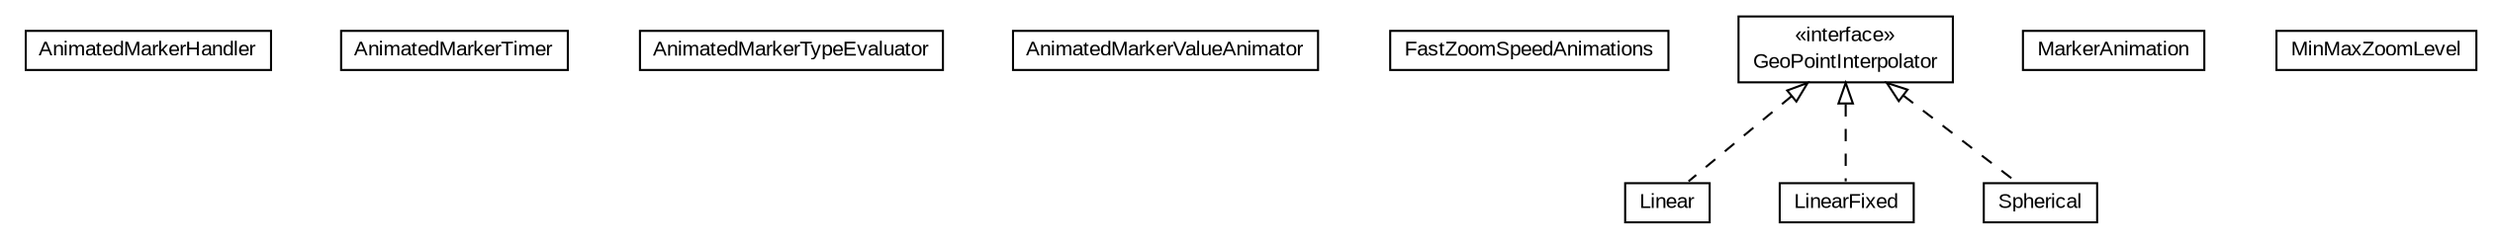 #!/usr/local/bin/dot
#
# Class diagram 
# Generated by UMLGraph version R5_6-24-gf6e263 (http://www.umlgraph.org/)
#

digraph G {
	edge [fontname="arial",fontsize=10,labelfontname="arial",labelfontsize=10];
	node [fontname="arial",fontsize=10,shape=plaintext];
	nodesep=0.25;
	ranksep=0.5;
	// org.osmdroid.samplefragments.animations.AnimatedMarkerHandler
	c2258 [label=<<table title="org.osmdroid.samplefragments.animations.AnimatedMarkerHandler" border="0" cellborder="1" cellspacing="0" cellpadding="2" port="p" href="./AnimatedMarkerHandler.html">
		<tr><td><table border="0" cellspacing="0" cellpadding="1">
<tr><td align="center" balign="center"> AnimatedMarkerHandler </td></tr>
		</table></td></tr>
		</table>>, URL="./AnimatedMarkerHandler.html", fontname="arial", fontcolor="black", fontsize=10.0];
	// org.osmdroid.samplefragments.animations.AnimatedMarkerTimer
	c2259 [label=<<table title="org.osmdroid.samplefragments.animations.AnimatedMarkerTimer" border="0" cellborder="1" cellspacing="0" cellpadding="2" port="p" href="./AnimatedMarkerTimer.html">
		<tr><td><table border="0" cellspacing="0" cellpadding="1">
<tr><td align="center" balign="center"> AnimatedMarkerTimer </td></tr>
		</table></td></tr>
		</table>>, URL="./AnimatedMarkerTimer.html", fontname="arial", fontcolor="black", fontsize=10.0];
	// org.osmdroid.samplefragments.animations.AnimatedMarkerTypeEvaluator
	c2260 [label=<<table title="org.osmdroid.samplefragments.animations.AnimatedMarkerTypeEvaluator" border="0" cellborder="1" cellspacing="0" cellpadding="2" port="p" href="./AnimatedMarkerTypeEvaluator.html">
		<tr><td><table border="0" cellspacing="0" cellpadding="1">
<tr><td align="center" balign="center"> AnimatedMarkerTypeEvaluator </td></tr>
		</table></td></tr>
		</table>>, URL="./AnimatedMarkerTypeEvaluator.html", fontname="arial", fontcolor="black", fontsize=10.0];
	// org.osmdroid.samplefragments.animations.AnimatedMarkerValueAnimator
	c2261 [label=<<table title="org.osmdroid.samplefragments.animations.AnimatedMarkerValueAnimator" border="0" cellborder="1" cellspacing="0" cellpadding="2" port="p" href="./AnimatedMarkerValueAnimator.html">
		<tr><td><table border="0" cellspacing="0" cellpadding="1">
<tr><td align="center" balign="center"> AnimatedMarkerValueAnimator </td></tr>
		</table></td></tr>
		</table>>, URL="./AnimatedMarkerValueAnimator.html", fontname="arial", fontcolor="black", fontsize=10.0];
	// org.osmdroid.samplefragments.animations.FastZoomSpeedAnimations
	c2262 [label=<<table title="org.osmdroid.samplefragments.animations.FastZoomSpeedAnimations" border="0" cellborder="1" cellspacing="0" cellpadding="2" port="p" href="./FastZoomSpeedAnimations.html">
		<tr><td><table border="0" cellspacing="0" cellpadding="1">
<tr><td align="center" balign="center"> FastZoomSpeedAnimations </td></tr>
		</table></td></tr>
		</table>>, URL="./FastZoomSpeedAnimations.html", fontname="arial", fontcolor="black", fontsize=10.0];
	// org.osmdroid.samplefragments.animations.GeoPointInterpolator
	c2263 [label=<<table title="org.osmdroid.samplefragments.animations.GeoPointInterpolator" border="0" cellborder="1" cellspacing="0" cellpadding="2" port="p" href="./GeoPointInterpolator.html">
		<tr><td><table border="0" cellspacing="0" cellpadding="1">
<tr><td align="center" balign="center"> &#171;interface&#187; </td></tr>
<tr><td align="center" balign="center"> GeoPointInterpolator </td></tr>
		</table></td></tr>
		</table>>, URL="./GeoPointInterpolator.html", fontname="arial", fontcolor="black", fontsize=10.0];
	// org.osmdroid.samplefragments.animations.GeoPointInterpolator.Linear
	c2264 [label=<<table title="org.osmdroid.samplefragments.animations.GeoPointInterpolator.Linear" border="0" cellborder="1" cellspacing="0" cellpadding="2" port="p" href="./GeoPointInterpolator.Linear.html">
		<tr><td><table border="0" cellspacing="0" cellpadding="1">
<tr><td align="center" balign="center"> Linear </td></tr>
		</table></td></tr>
		</table>>, URL="./GeoPointInterpolator.Linear.html", fontname="arial", fontcolor="black", fontsize=10.0];
	// org.osmdroid.samplefragments.animations.GeoPointInterpolator.LinearFixed
	c2265 [label=<<table title="org.osmdroid.samplefragments.animations.GeoPointInterpolator.LinearFixed" border="0" cellborder="1" cellspacing="0" cellpadding="2" port="p" href="./GeoPointInterpolator.LinearFixed.html">
		<tr><td><table border="0" cellspacing="0" cellpadding="1">
<tr><td align="center" balign="center"> LinearFixed </td></tr>
		</table></td></tr>
		</table>>, URL="./GeoPointInterpolator.LinearFixed.html", fontname="arial", fontcolor="black", fontsize=10.0];
	// org.osmdroid.samplefragments.animations.GeoPointInterpolator.Spherical
	c2266 [label=<<table title="org.osmdroid.samplefragments.animations.GeoPointInterpolator.Spherical" border="0" cellborder="1" cellspacing="0" cellpadding="2" port="p" href="./GeoPointInterpolator.Spherical.html">
		<tr><td><table border="0" cellspacing="0" cellpadding="1">
<tr><td align="center" balign="center"> Spherical </td></tr>
		</table></td></tr>
		</table>>, URL="./GeoPointInterpolator.Spherical.html", fontname="arial", fontcolor="black", fontsize=10.0];
	// org.osmdroid.samplefragments.animations.MarkerAnimation
	c2267 [label=<<table title="org.osmdroid.samplefragments.animations.MarkerAnimation" border="0" cellborder="1" cellspacing="0" cellpadding="2" port="p" href="./MarkerAnimation.html">
		<tr><td><table border="0" cellspacing="0" cellpadding="1">
<tr><td align="center" balign="center"> MarkerAnimation </td></tr>
		</table></td></tr>
		</table>>, URL="./MarkerAnimation.html", fontname="arial", fontcolor="black", fontsize=10.0];
	// org.osmdroid.samplefragments.animations.MinMaxZoomLevel
	c2268 [label=<<table title="org.osmdroid.samplefragments.animations.MinMaxZoomLevel" border="0" cellborder="1" cellspacing="0" cellpadding="2" port="p" href="./MinMaxZoomLevel.html">
		<tr><td><table border="0" cellspacing="0" cellpadding="1">
<tr><td align="center" balign="center"> MinMaxZoomLevel </td></tr>
		</table></td></tr>
		</table>>, URL="./MinMaxZoomLevel.html", fontname="arial", fontcolor="black", fontsize=10.0];
	//org.osmdroid.samplefragments.animations.GeoPointInterpolator.Linear implements org.osmdroid.samplefragments.animations.GeoPointInterpolator
	c2263:p -> c2264:p [dir=back,arrowtail=empty,style=dashed];
	//org.osmdroid.samplefragments.animations.GeoPointInterpolator.LinearFixed implements org.osmdroid.samplefragments.animations.GeoPointInterpolator
	c2263:p -> c2265:p [dir=back,arrowtail=empty,style=dashed];
	//org.osmdroid.samplefragments.animations.GeoPointInterpolator.Spherical implements org.osmdroid.samplefragments.animations.GeoPointInterpolator
	c2263:p -> c2266:p [dir=back,arrowtail=empty,style=dashed];
}

